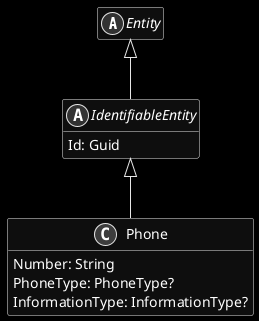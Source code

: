 ﻿@startuml
skinparam monochrome reverse
hide empty members

abstract class Entity {
}

Entity <|-- IdentifiableEntity

abstract class IdentifiableEntity {
    Id: Guid
}

IdentifiableEntity <|-- Phone

class Phone {
    Number: String
    PhoneType: PhoneType?
    InformationType: InformationType?
}

@enduml
